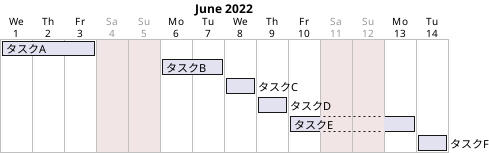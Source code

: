 @startgantt
hide footbox
printscale daily zoom 2
saturday are closed
sunday are closed

Project starts 2022-06-01
[タスクA] starts 2022-06-01 and ends 2022-06-03
[タスクB] starts 2022-06-06 and ends 2022-06-07
[タスクC] starts 2022-06-08 and ends 2022-06-08
[タスクD] starts 2022-06-09 and ends 2022-06-09
[タスクE] starts 2022-06-10 and ends 2022-06-13
[タスクF] starts 2022-06-14 and ends 2022-06-14
@endwbsgantt
